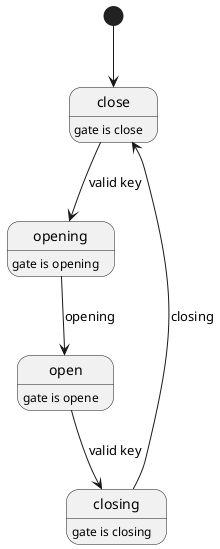 @startuml
 close : gate is close
 open : gate is opene
 opening : gate is opening
 closing : gate is closing

 [*] --> close
 open --> closing : valid key
 close --> opening : valid key
 opening --> open : opening
 closing --> close : closing
@enduml